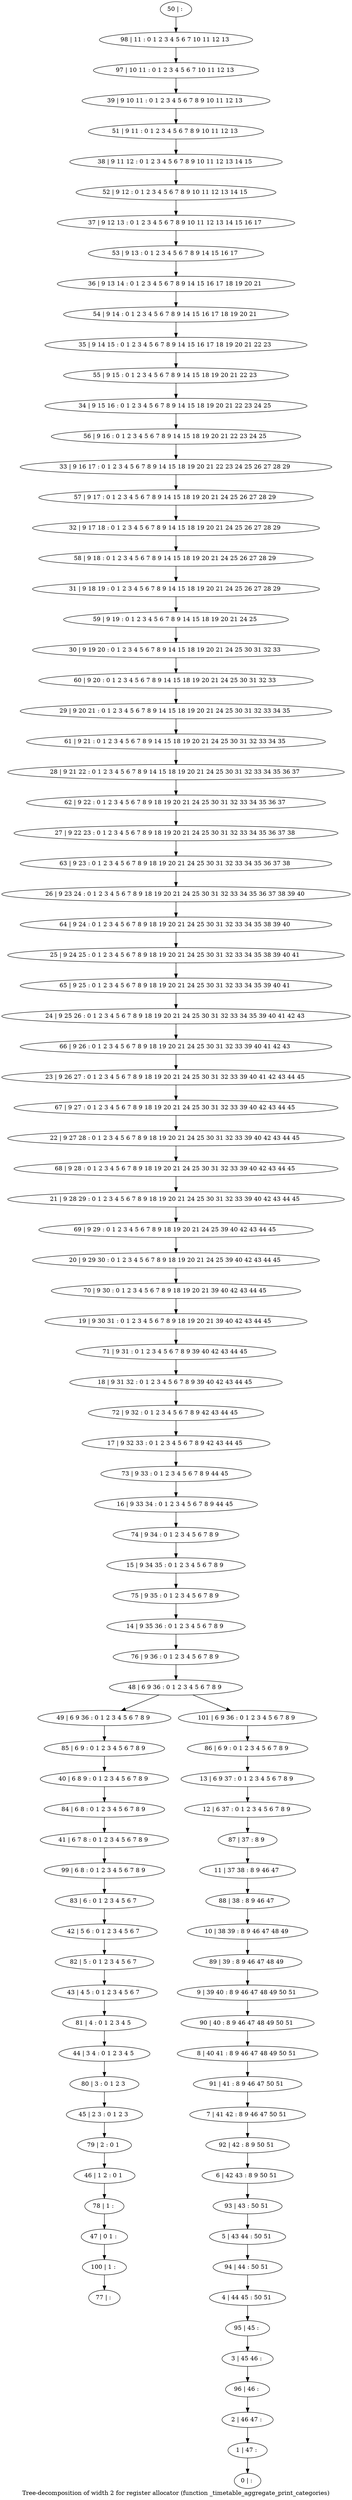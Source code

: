 digraph G {
graph [label="Tree-decomposition of width 2 for register allocator (function _timetable_aggregate_print_categories)"]
0[label="0 | : "];
1[label="1 | 47 : "];
2[label="2 | 46 47 : "];
3[label="3 | 45 46 : "];
4[label="4 | 44 45 : 50 51 "];
5[label="5 | 43 44 : 50 51 "];
6[label="6 | 42 43 : 8 9 50 51 "];
7[label="7 | 41 42 : 8 9 46 47 50 51 "];
8[label="8 | 40 41 : 8 9 46 47 48 49 50 51 "];
9[label="9 | 39 40 : 8 9 46 47 48 49 50 51 "];
10[label="10 | 38 39 : 8 9 46 47 48 49 "];
11[label="11 | 37 38 : 8 9 46 47 "];
12[label="12 | 6 37 : 0 1 2 3 4 5 6 7 8 9 "];
13[label="13 | 6 9 37 : 0 1 2 3 4 5 6 7 8 9 "];
14[label="14 | 9 35 36 : 0 1 2 3 4 5 6 7 8 9 "];
15[label="15 | 9 34 35 : 0 1 2 3 4 5 6 7 8 9 "];
16[label="16 | 9 33 34 : 0 1 2 3 4 5 6 7 8 9 44 45 "];
17[label="17 | 9 32 33 : 0 1 2 3 4 5 6 7 8 9 42 43 44 45 "];
18[label="18 | 9 31 32 : 0 1 2 3 4 5 6 7 8 9 39 40 42 43 44 45 "];
19[label="19 | 9 30 31 : 0 1 2 3 4 5 6 7 8 9 18 19 20 21 39 40 42 43 44 45 "];
20[label="20 | 9 29 30 : 0 1 2 3 4 5 6 7 8 9 18 19 20 21 24 25 39 40 42 43 44 45 "];
21[label="21 | 9 28 29 : 0 1 2 3 4 5 6 7 8 9 18 19 20 21 24 25 30 31 32 33 39 40 42 43 44 45 "];
22[label="22 | 9 27 28 : 0 1 2 3 4 5 6 7 8 9 18 19 20 21 24 25 30 31 32 33 39 40 42 43 44 45 "];
23[label="23 | 9 26 27 : 0 1 2 3 4 5 6 7 8 9 18 19 20 21 24 25 30 31 32 33 39 40 41 42 43 44 45 "];
24[label="24 | 9 25 26 : 0 1 2 3 4 5 6 7 8 9 18 19 20 21 24 25 30 31 32 33 34 35 39 40 41 42 43 "];
25[label="25 | 9 24 25 : 0 1 2 3 4 5 6 7 8 9 18 19 20 21 24 25 30 31 32 33 34 35 38 39 40 41 "];
26[label="26 | 9 23 24 : 0 1 2 3 4 5 6 7 8 9 18 19 20 21 24 25 30 31 32 33 34 35 36 37 38 39 40 "];
27[label="27 | 9 22 23 : 0 1 2 3 4 5 6 7 8 9 18 19 20 21 24 25 30 31 32 33 34 35 36 37 38 "];
28[label="28 | 9 21 22 : 0 1 2 3 4 5 6 7 8 9 14 15 18 19 20 21 24 25 30 31 32 33 34 35 36 37 "];
29[label="29 | 9 20 21 : 0 1 2 3 4 5 6 7 8 9 14 15 18 19 20 21 24 25 30 31 32 33 34 35 "];
30[label="30 | 9 19 20 : 0 1 2 3 4 5 6 7 8 9 14 15 18 19 20 21 24 25 30 31 32 33 "];
31[label="31 | 9 18 19 : 0 1 2 3 4 5 6 7 8 9 14 15 18 19 20 21 24 25 26 27 28 29 "];
32[label="32 | 9 17 18 : 0 1 2 3 4 5 6 7 8 9 14 15 18 19 20 21 24 25 26 27 28 29 "];
33[label="33 | 9 16 17 : 0 1 2 3 4 5 6 7 8 9 14 15 18 19 20 21 22 23 24 25 26 27 28 29 "];
34[label="34 | 9 15 16 : 0 1 2 3 4 5 6 7 8 9 14 15 18 19 20 21 22 23 24 25 "];
35[label="35 | 9 14 15 : 0 1 2 3 4 5 6 7 8 9 14 15 16 17 18 19 20 21 22 23 "];
36[label="36 | 9 13 14 : 0 1 2 3 4 5 6 7 8 9 14 15 16 17 18 19 20 21 "];
37[label="37 | 9 12 13 : 0 1 2 3 4 5 6 7 8 9 10 11 12 13 14 15 16 17 "];
38[label="38 | 9 11 12 : 0 1 2 3 4 5 6 7 8 9 10 11 12 13 14 15 "];
39[label="39 | 9 10 11 : 0 1 2 3 4 5 6 7 8 9 10 11 12 13 "];
40[label="40 | 6 8 9 : 0 1 2 3 4 5 6 7 8 9 "];
41[label="41 | 6 7 8 : 0 1 2 3 4 5 6 7 8 9 "];
42[label="42 | 5 6 : 0 1 2 3 4 5 6 7 "];
43[label="43 | 4 5 : 0 1 2 3 4 5 6 7 "];
44[label="44 | 3 4 : 0 1 2 3 4 5 "];
45[label="45 | 2 3 : 0 1 2 3 "];
46[label="46 | 1 2 : 0 1 "];
47[label="47 | 0 1 : "];
48[label="48 | 6 9 36 : 0 1 2 3 4 5 6 7 8 9 "];
49[label="49 | 6 9 36 : 0 1 2 3 4 5 6 7 8 9 "];
50[label="50 | : "];
51[label="51 | 9 11 : 0 1 2 3 4 5 6 7 8 9 10 11 12 13 "];
52[label="52 | 9 12 : 0 1 2 3 4 5 6 7 8 9 10 11 12 13 14 15 "];
53[label="53 | 9 13 : 0 1 2 3 4 5 6 7 8 9 14 15 16 17 "];
54[label="54 | 9 14 : 0 1 2 3 4 5 6 7 8 9 14 15 16 17 18 19 20 21 "];
55[label="55 | 9 15 : 0 1 2 3 4 5 6 7 8 9 14 15 18 19 20 21 22 23 "];
56[label="56 | 9 16 : 0 1 2 3 4 5 6 7 8 9 14 15 18 19 20 21 22 23 24 25 "];
57[label="57 | 9 17 : 0 1 2 3 4 5 6 7 8 9 14 15 18 19 20 21 24 25 26 27 28 29 "];
58[label="58 | 9 18 : 0 1 2 3 4 5 6 7 8 9 14 15 18 19 20 21 24 25 26 27 28 29 "];
59[label="59 | 9 19 : 0 1 2 3 4 5 6 7 8 9 14 15 18 19 20 21 24 25 "];
60[label="60 | 9 20 : 0 1 2 3 4 5 6 7 8 9 14 15 18 19 20 21 24 25 30 31 32 33 "];
61[label="61 | 9 21 : 0 1 2 3 4 5 6 7 8 9 14 15 18 19 20 21 24 25 30 31 32 33 34 35 "];
62[label="62 | 9 22 : 0 1 2 3 4 5 6 7 8 9 18 19 20 21 24 25 30 31 32 33 34 35 36 37 "];
63[label="63 | 9 23 : 0 1 2 3 4 5 6 7 8 9 18 19 20 21 24 25 30 31 32 33 34 35 36 37 38 "];
64[label="64 | 9 24 : 0 1 2 3 4 5 6 7 8 9 18 19 20 21 24 25 30 31 32 33 34 35 38 39 40 "];
65[label="65 | 9 25 : 0 1 2 3 4 5 6 7 8 9 18 19 20 21 24 25 30 31 32 33 34 35 39 40 41 "];
66[label="66 | 9 26 : 0 1 2 3 4 5 6 7 8 9 18 19 20 21 24 25 30 31 32 33 39 40 41 42 43 "];
67[label="67 | 9 27 : 0 1 2 3 4 5 6 7 8 9 18 19 20 21 24 25 30 31 32 33 39 40 42 43 44 45 "];
68[label="68 | 9 28 : 0 1 2 3 4 5 6 7 8 9 18 19 20 21 24 25 30 31 32 33 39 40 42 43 44 45 "];
69[label="69 | 9 29 : 0 1 2 3 4 5 6 7 8 9 18 19 20 21 24 25 39 40 42 43 44 45 "];
70[label="70 | 9 30 : 0 1 2 3 4 5 6 7 8 9 18 19 20 21 39 40 42 43 44 45 "];
71[label="71 | 9 31 : 0 1 2 3 4 5 6 7 8 9 39 40 42 43 44 45 "];
72[label="72 | 9 32 : 0 1 2 3 4 5 6 7 8 9 42 43 44 45 "];
73[label="73 | 9 33 : 0 1 2 3 4 5 6 7 8 9 44 45 "];
74[label="74 | 9 34 : 0 1 2 3 4 5 6 7 8 9 "];
75[label="75 | 9 35 : 0 1 2 3 4 5 6 7 8 9 "];
76[label="76 | 9 36 : 0 1 2 3 4 5 6 7 8 9 "];
77[label="77 | : "];
78[label="78 | 1 : "];
79[label="79 | 2 : 0 1 "];
80[label="80 | 3 : 0 1 2 3 "];
81[label="81 | 4 : 0 1 2 3 4 5 "];
82[label="82 | 5 : 0 1 2 3 4 5 6 7 "];
83[label="83 | 6 : 0 1 2 3 4 5 6 7 "];
84[label="84 | 6 8 : 0 1 2 3 4 5 6 7 8 9 "];
85[label="85 | 6 9 : 0 1 2 3 4 5 6 7 8 9 "];
86[label="86 | 6 9 : 0 1 2 3 4 5 6 7 8 9 "];
87[label="87 | 37 : 8 9 "];
88[label="88 | 38 : 8 9 46 47 "];
89[label="89 | 39 : 8 9 46 47 48 49 "];
90[label="90 | 40 : 8 9 46 47 48 49 50 51 "];
91[label="91 | 41 : 8 9 46 47 50 51 "];
92[label="92 | 42 : 8 9 50 51 "];
93[label="93 | 43 : 50 51 "];
94[label="94 | 44 : 50 51 "];
95[label="95 | 45 : "];
96[label="96 | 46 : "];
97[label="97 | 10 11 : 0 1 2 3 4 5 6 7 10 11 12 13 "];
98[label="98 | 11 : 0 1 2 3 4 5 6 7 10 11 12 13 "];
99[label="99 | 6 8 : 0 1 2 3 4 5 6 7 8 9 "];
100[label="100 | 1 : "];
101[label="101 | 6 9 36 : 0 1 2 3 4 5 6 7 8 9 "];
78->47 ;
46->78 ;
79->46 ;
45->79 ;
80->45 ;
44->80 ;
81->44 ;
43->81 ;
82->43 ;
42->82 ;
83->42 ;
84->41 ;
40->84 ;
85->40 ;
49->85 ;
99->83 ;
41->99 ;
100->77 ;
47->100 ;
50->98 ;
98->97 ;
97->39 ;
39->51 ;
51->38 ;
38->52 ;
52->37 ;
37->53 ;
53->36 ;
36->54 ;
54->35 ;
35->55 ;
55->34 ;
34->56 ;
56->33 ;
33->57 ;
57->32 ;
32->58 ;
58->31 ;
31->59 ;
59->30 ;
30->60 ;
60->29 ;
29->61 ;
61->28 ;
28->62 ;
62->27 ;
27->63 ;
63->26 ;
26->64 ;
64->25 ;
25->65 ;
65->24 ;
24->66 ;
66->23 ;
23->67 ;
67->22 ;
22->68 ;
68->21 ;
21->69 ;
69->20 ;
20->70 ;
70->19 ;
19->71 ;
71->18 ;
18->72 ;
72->17 ;
17->73 ;
73->16 ;
16->74 ;
74->15 ;
15->75 ;
75->14 ;
14->76 ;
76->48 ;
86->13 ;
13->12 ;
12->87 ;
87->11 ;
11->88 ;
88->10 ;
10->89 ;
89->9 ;
9->90 ;
90->8 ;
8->91 ;
91->7 ;
7->92 ;
92->6 ;
6->93 ;
93->5 ;
5->94 ;
94->4 ;
4->95 ;
95->3 ;
3->96 ;
96->2 ;
2->1 ;
1->0 ;
101->86 ;
48->49 ;
48->101 ;
}
